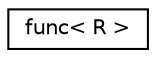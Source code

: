 digraph "Graphical Class Hierarchy"
{
  edge [fontname="Helvetica",fontsize="10",labelfontname="Helvetica",labelfontsize="10"];
  node [fontname="Helvetica",fontsize="10",shape=record];
  rankdir="LR";
  Node0 [label="func\< R \>",height=0.2,width=0.4,color="black", fillcolor="white", style="filled",URL="$structfunc.html"];
}
